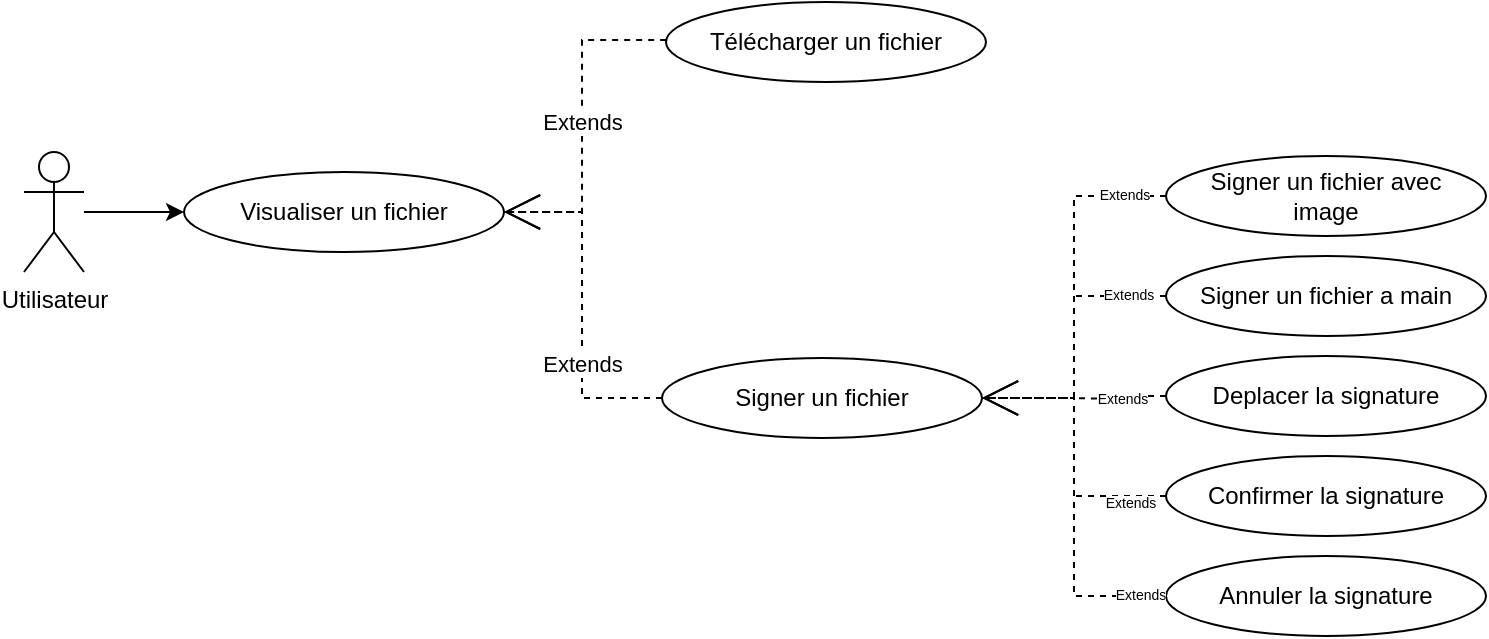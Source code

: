 <mxfile>
    <diagram name="Page-1" id="CxMjXohG39OwKz9XCY3l">
        <mxGraphModel dx="491" dy="382" grid="0" gridSize="10" guides="0" tooltips="1" connect="1" arrows="1" fold="1" page="0" pageScale="1" pageWidth="827" pageHeight="1169" math="0" shadow="0">
            <root>
                <mxCell id="0"/>
                <mxCell id="1" parent="0"/>
                <mxCell id="jzUpsuWwS9KQOFgG_sLY-3" style="edgeStyle=orthogonalEdgeStyle;rounded=0;orthogonalLoop=1;jettySize=auto;html=1;entryX=0;entryY=0.5;entryDx=0;entryDy=0;" parent="1" source="jzUpsuWwS9KQOFgG_sLY-1" target="jzUpsuWwS9KQOFgG_sLY-2" edge="1">
                    <mxGeometry relative="1" as="geometry"/>
                </mxCell>
                <mxCell id="jzUpsuWwS9KQOFgG_sLY-1" value="Utilisateur" style="shape=umlActor;verticalLabelPosition=bottom;verticalAlign=top;html=1;outlineConnect=0;" parent="1" vertex="1">
                    <mxGeometry x="50" y="120" width="30" height="60" as="geometry"/>
                </mxCell>
                <mxCell id="jzUpsuWwS9KQOFgG_sLY-2" value="&lt;div&gt;Visualiser un&amp;nbsp;&lt;span style=&quot;background-color: initial;&quot;&gt;fichier&lt;/span&gt;&lt;/div&gt;" style="ellipse;whiteSpace=wrap;html=1;" parent="1" vertex="1">
                    <mxGeometry x="130" y="130" width="160" height="40" as="geometry"/>
                </mxCell>
                <mxCell id="jzUpsuWwS9KQOFgG_sLY-4" value="&lt;div&gt;Signer un&amp;nbsp;&lt;span style=&quot;background-color: initial;&quot;&gt;fichier&lt;/span&gt;&lt;/div&gt;" style="ellipse;whiteSpace=wrap;html=1;" parent="1" vertex="1">
                    <mxGeometry x="369" y="223" width="160" height="40" as="geometry"/>
                </mxCell>
                <mxCell id="jzUpsuWwS9KQOFgG_sLY-5" value="Extends" style="endArrow=open;endSize=16;endFill=0;html=1;rounded=0;exitX=0;exitY=0.5;exitDx=0;exitDy=0;entryX=1;entryY=0.5;entryDx=0;entryDy=0;edgeStyle=orthogonalEdgeStyle;dashed=1;" parent="1" source="jzUpsuWwS9KQOFgG_sLY-4" target="jzUpsuWwS9KQOFgG_sLY-2" edge="1">
                    <mxGeometry x="-0.333" width="160" relative="1" as="geometry">
                        <mxPoint x="300" y="160" as="sourcePoint"/>
                        <mxPoint x="460" y="160" as="targetPoint"/>
                        <mxPoint as="offset"/>
                        <Array as="points">
                            <mxPoint x="329" y="243"/>
                            <mxPoint x="329" y="150"/>
                        </Array>
                    </mxGeometry>
                </mxCell>
                <mxCell id="jzUpsuWwS9KQOFgG_sLY-6" value="&lt;div&gt;Signer un&amp;nbsp;&lt;span style=&quot;background-color: initial;&quot;&gt;fichier&amp;nbsp;&lt;/span&gt;avec&lt;/div&gt;&lt;div&gt;image&lt;/div&gt;" style="ellipse;whiteSpace=wrap;html=1;" parent="1" vertex="1">
                    <mxGeometry x="621" y="122" width="160" height="40" as="geometry"/>
                </mxCell>
                <mxCell id="jzUpsuWwS9KQOFgG_sLY-7" value="&lt;div&gt;Signer un&amp;nbsp;&lt;span style=&quot;background-color: initial;&quot;&gt;fichier a main&lt;/span&gt;&lt;/div&gt;" style="ellipse;whiteSpace=wrap;html=1;" parent="1" vertex="1">
                    <mxGeometry x="621" y="172" width="160" height="40" as="geometry"/>
                </mxCell>
                <mxCell id="jzUpsuWwS9KQOFgG_sLY-8" value="Extends" style="endArrow=open;endSize=16;endFill=0;html=1;rounded=0;exitX=0;exitY=0.5;exitDx=0;exitDy=0;entryX=1;entryY=0.5;entryDx=0;entryDy=0;edgeStyle=orthogonalEdgeStyle;fontSize=7;dashed=1;" parent="1" source="jzUpsuWwS9KQOFgG_sLY-6" target="jzUpsuWwS9KQOFgG_sLY-4" edge="1">
                    <mxGeometry x="-0.778" width="160" relative="1" as="geometry">
                        <mxPoint x="544" y="140" as="sourcePoint"/>
                        <mxPoint x="450" y="210" as="targetPoint"/>
                        <mxPoint as="offset"/>
                    </mxGeometry>
                </mxCell>
                <mxCell id="jzUpsuWwS9KQOFgG_sLY-9" value="Extends" style="endArrow=none;endSize=16;endFill=0;html=1;rounded=0;exitX=0;exitY=0.5;exitDx=0;exitDy=0;edgeStyle=orthogonalEdgeStyle;fontSize=7;dashed=1;" parent="1" source="jzUpsuWwS9KQOFgG_sLY-7" edge="1">
                    <mxGeometry x="-0.174" width="160" relative="1" as="geometry">
                        <mxPoint x="580" y="50" as="sourcePoint"/>
                        <mxPoint x="575" y="192" as="targetPoint"/>
                        <mxPoint as="offset"/>
                    </mxGeometry>
                </mxCell>
                <mxCell id="jzUpsuWwS9KQOFgG_sLY-10" value="&lt;div&gt;Deplacer la signature&lt;/div&gt;" style="ellipse;whiteSpace=wrap;html=1;" parent="1" vertex="1">
                    <mxGeometry x="621" y="222" width="160" height="40" as="geometry"/>
                </mxCell>
                <mxCell id="jzUpsuWwS9KQOFgG_sLY-11" value="Extends" style="endArrow=none;endSize=16;endFill=0;html=1;rounded=0;exitX=0;exitY=0.5;exitDx=0;exitDy=0;edgeStyle=orthogonalEdgeStyle;fontSize=7;dashed=1;" parent="1" source="jzUpsuWwS9KQOFgG_sLY-10" edge="1">
                    <mxGeometry x="0.021" y="2" width="160" relative="1" as="geometry">
                        <mxPoint x="580" y="130" as="sourcePoint"/>
                        <mxPoint x="574" y="243" as="targetPoint"/>
                        <mxPoint x="2" y="-1" as="offset"/>
                    </mxGeometry>
                </mxCell>
                <mxCell id="jzUpsuWwS9KQOFgG_sLY-12" value="&lt;div&gt;Confirmer la signature&lt;/div&gt;" style="ellipse;whiteSpace=wrap;html=1;" parent="1" vertex="1">
                    <mxGeometry x="621" y="272" width="160" height="40" as="geometry"/>
                </mxCell>
                <mxCell id="jzUpsuWwS9KQOFgG_sLY-13" value="&lt;div&gt;Annuler la signature&lt;/div&gt;" style="ellipse;whiteSpace=wrap;html=1;" parent="1" vertex="1">
                    <mxGeometry x="621" y="322" width="160" height="40" as="geometry"/>
                </mxCell>
                <mxCell id="jzUpsuWwS9KQOFgG_sLY-14" value="Extends" style="endArrow=none;endSize=16;endFill=0;html=1;rounded=0;exitX=0;exitY=0.5;exitDx=0;exitDy=0;edgeStyle=orthogonalEdgeStyle;fontSize=7;dashed=1;" parent="1" source="jzUpsuWwS9KQOFgG_sLY-12" edge="1">
                    <mxGeometry x="-0.234" y="4" width="160" relative="1" as="geometry">
                        <mxPoint x="580" y="190" as="sourcePoint"/>
                        <mxPoint x="574" y="292" as="targetPoint"/>
                        <mxPoint as="offset"/>
                    </mxGeometry>
                </mxCell>
                <mxCell id="jzUpsuWwS9KQOFgG_sLY-15" value="Extends" style="endArrow=open;endSize=16;endFill=0;html=1;rounded=0;exitX=0;exitY=0.5;exitDx=0;exitDy=0;edgeStyle=orthogonalEdgeStyle;fontSize=7;entryX=1;entryY=0.5;entryDx=0;entryDy=0;dashed=1;" parent="1" source="jzUpsuWwS9KQOFgG_sLY-13" target="jzUpsuWwS9KQOFgG_sLY-4" edge="1">
                    <mxGeometry x="-0.862" width="160" relative="1" as="geometry">
                        <mxPoint x="580" y="250" as="sourcePoint"/>
                        <mxPoint x="500" y="80" as="targetPoint"/>
                        <mxPoint as="offset"/>
                    </mxGeometry>
                </mxCell>
                <mxCell id="2" value="&lt;div&gt;Télécharger un fichier&lt;/div&gt;" style="ellipse;whiteSpace=wrap;html=1;" parent="1" vertex="1">
                    <mxGeometry x="371" y="45" width="160" height="40" as="geometry"/>
                </mxCell>
                <mxCell id="4" value="Extends" style="endArrow=open;endSize=16;endFill=0;html=1;edgeStyle=orthogonalEdgeStyle;entryX=1;entryY=0.5;entryDx=0;entryDy=0;rounded=0;dashed=1;" parent="1" source="2" target="jzUpsuWwS9KQOFgG_sLY-2" edge="1">
                    <mxGeometry width="160" relative="1" as="geometry">
                        <mxPoint x="324" y="171" as="sourcePoint"/>
                        <mxPoint x="484" y="171" as="targetPoint"/>
                        <Array as="points">
                            <mxPoint x="329" y="64"/>
                            <mxPoint x="329" y="150"/>
                        </Array>
                    </mxGeometry>
                </mxCell>
            </root>
        </mxGraphModel>
    </diagram>
</mxfile>